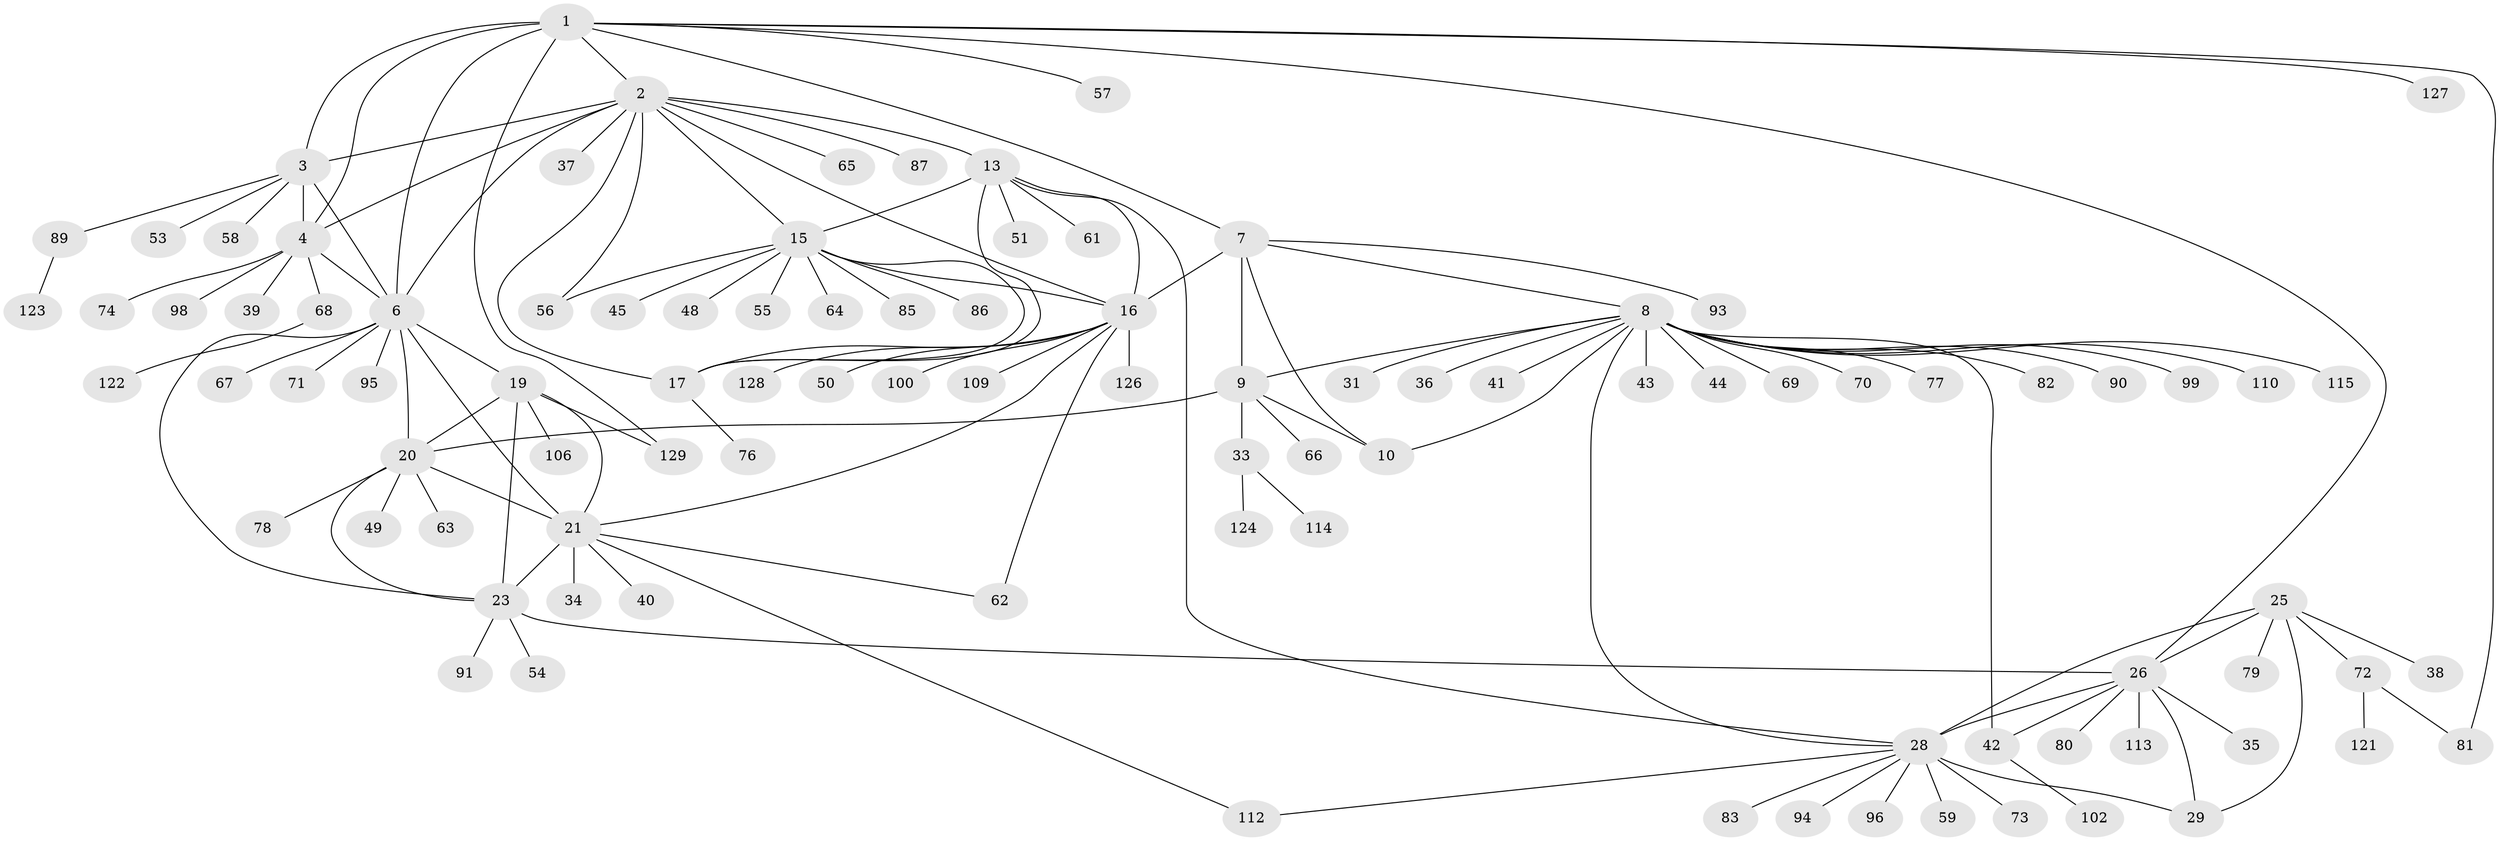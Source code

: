 // original degree distribution, {8: 0.05426356589147287, 9: 0.03875968992248062, 10: 0.023255813953488372, 6: 0.05426356589147287, 17: 0.007751937984496124, 7: 0.015503875968992248, 5: 0.023255813953488372, 14: 0.007751937984496124, 11: 0.007751937984496124, 12: 0.007751937984496124, 2: 0.17054263565891473, 3: 0.023255813953488372, 1: 0.5658914728682171}
// Generated by graph-tools (version 1.1) at 2025/42/03/06/25 10:42:10]
// undirected, 97 vertices, 132 edges
graph export_dot {
graph [start="1"]
  node [color=gray90,style=filled];
  1 [super="+5"];
  2 [super="+14"];
  3 [super="+47"];
  4 [super="+119"];
  6 [super="+24"];
  7 [super="+12"];
  8 [super="+32"];
  9 [super="+11"];
  10;
  13 [super="+117"];
  15 [super="+18"];
  16 [super="+75"];
  17;
  19 [super="+104"];
  20 [super="+60"];
  21 [super="+22"];
  23 [super="+103"];
  25 [super="+27"];
  26 [super="+84"];
  28 [super="+30"];
  29 [super="+101"];
  31 [super="+46"];
  33 [super="+120"];
  34;
  35;
  36;
  37;
  38;
  39 [super="+52"];
  40;
  41;
  42 [super="+92"];
  43 [super="+116"];
  44;
  45;
  48;
  49;
  50;
  51;
  53 [super="+125"];
  54;
  55;
  56;
  57;
  58 [super="+107"];
  59;
  61;
  62;
  63;
  64;
  65;
  66;
  67 [super="+111"];
  68;
  69;
  70;
  71;
  72 [super="+88"];
  73;
  74;
  76 [super="+97"];
  77;
  78;
  79;
  80 [super="+108"];
  81;
  82;
  83 [super="+105"];
  85;
  86;
  87;
  89;
  90;
  91;
  93;
  94;
  95;
  96;
  98;
  99;
  100;
  102;
  106;
  109;
  110;
  112 [super="+118"];
  113;
  114;
  115;
  121;
  122;
  123;
  124;
  126;
  127;
  128;
  129;
  1 -- 2 [weight=2];
  1 -- 3 [weight=2];
  1 -- 4 [weight=2];
  1 -- 6 [weight=2];
  1 -- 26;
  1 -- 57;
  1 -- 127;
  1 -- 129;
  1 -- 7;
  1 -- 81;
  2 -- 3;
  2 -- 4;
  2 -- 6;
  2 -- 56;
  2 -- 87;
  2 -- 65;
  2 -- 37;
  2 -- 13;
  2 -- 15 [weight=2];
  2 -- 16;
  2 -- 17;
  3 -- 4;
  3 -- 6;
  3 -- 53;
  3 -- 58;
  3 -- 89;
  4 -- 6;
  4 -- 39;
  4 -- 68;
  4 -- 74;
  4 -- 98;
  6 -- 67;
  6 -- 71;
  6 -- 95;
  6 -- 19 [weight=2];
  6 -- 20;
  6 -- 21 [weight=2];
  6 -- 23;
  7 -- 8 [weight=2];
  7 -- 9 [weight=4];
  7 -- 10 [weight=2];
  7 -- 93;
  7 -- 16;
  8 -- 9 [weight=2];
  8 -- 10;
  8 -- 28;
  8 -- 31;
  8 -- 36;
  8 -- 41;
  8 -- 43;
  8 -- 69;
  8 -- 70;
  8 -- 77;
  8 -- 82;
  8 -- 90;
  8 -- 115;
  8 -- 99;
  8 -- 44;
  8 -- 110;
  8 -- 42;
  9 -- 10 [weight=2];
  9 -- 20;
  9 -- 66;
  9 -- 33;
  13 -- 15 [weight=2];
  13 -- 16;
  13 -- 17;
  13 -- 28;
  13 -- 51;
  13 -- 61;
  15 -- 16 [weight=2];
  15 -- 17 [weight=2];
  15 -- 48;
  15 -- 64;
  15 -- 45;
  15 -- 85;
  15 -- 86;
  15 -- 55;
  15 -- 56;
  16 -- 17;
  16 -- 50;
  16 -- 62;
  16 -- 100;
  16 -- 109;
  16 -- 126;
  16 -- 128;
  16 -- 21;
  17 -- 76;
  19 -- 20;
  19 -- 21 [weight=2];
  19 -- 23;
  19 -- 106;
  19 -- 129;
  20 -- 21 [weight=2];
  20 -- 23;
  20 -- 49;
  20 -- 78;
  20 -- 63;
  21 -- 23 [weight=2];
  21 -- 62;
  21 -- 34;
  21 -- 40;
  21 -- 112;
  23 -- 26;
  23 -- 54;
  23 -- 91;
  25 -- 26 [weight=2];
  25 -- 28 [weight=4];
  25 -- 29 [weight=2];
  25 -- 38;
  25 -- 72;
  25 -- 79;
  26 -- 28 [weight=2];
  26 -- 29;
  26 -- 35;
  26 -- 42;
  26 -- 80;
  26 -- 113;
  28 -- 29 [weight=2];
  28 -- 59;
  28 -- 96;
  28 -- 73;
  28 -- 112;
  28 -- 83;
  28 -- 94;
  33 -- 114;
  33 -- 124;
  42 -- 102;
  68 -- 122;
  72 -- 81;
  72 -- 121;
  89 -- 123;
}
